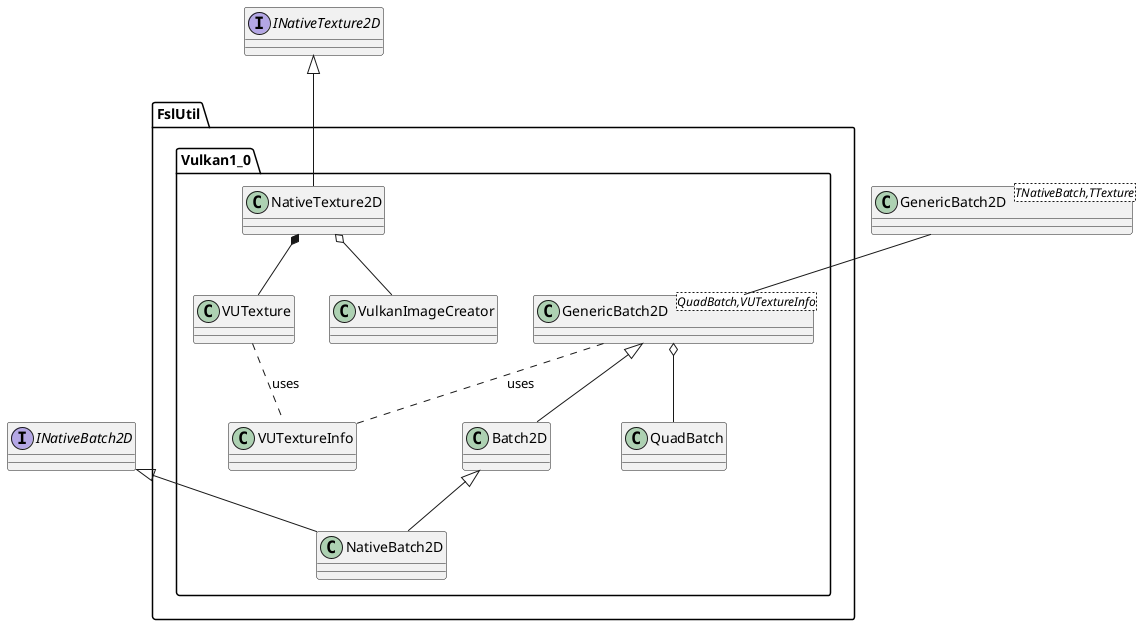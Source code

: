 @startuml Vulkan NativeBatch Class Diagram
scale 1

' FslGraphics
interface INativeBatch2D
interface INativeTexture2D
'typename TNativeBatch, typename TTexture, typename TVFormatter = GenericBatch2DFormat::Flipped
class GenericBatch2D<TNativeBatch,TTexture>

namespace FslUtil.Vulkan1_0 {
    class Batch2D
    class QuadBatch
    class VUTexture
    class VUTextureInfo
    class VulkanImageCreator
    class NativeBatch2D
    class NativeTexture2D
    class "GenericBatch2D<QuadBatch,VUTextureInfo>" as GenericBatch2D_QuadBatch_VUTextureInfo

    .GenericBatch2D -- GenericBatch2D_QuadBatch_VUTextureInfo

    GenericBatch2D_QuadBatch_VUTextureInfo <|-- Batch2D 
    GenericBatch2D_QuadBatch_VUTextureInfo o-- QuadBatch
    GenericBatch2D_QuadBatch_VUTextureInfo .. VUTextureInfo : uses
    Batch2D <|-- NativeBatch2D
    VUTexture .. VUTextureInfo : uses
    NativeTexture2D *-- VUTexture
    NativeTexture2D o-- VulkanImageCreator

    .INativeBatch2D <|-- NativeBatch2D
    .INativeTexture2D <|-- NativeTexture2D
}

@enduml